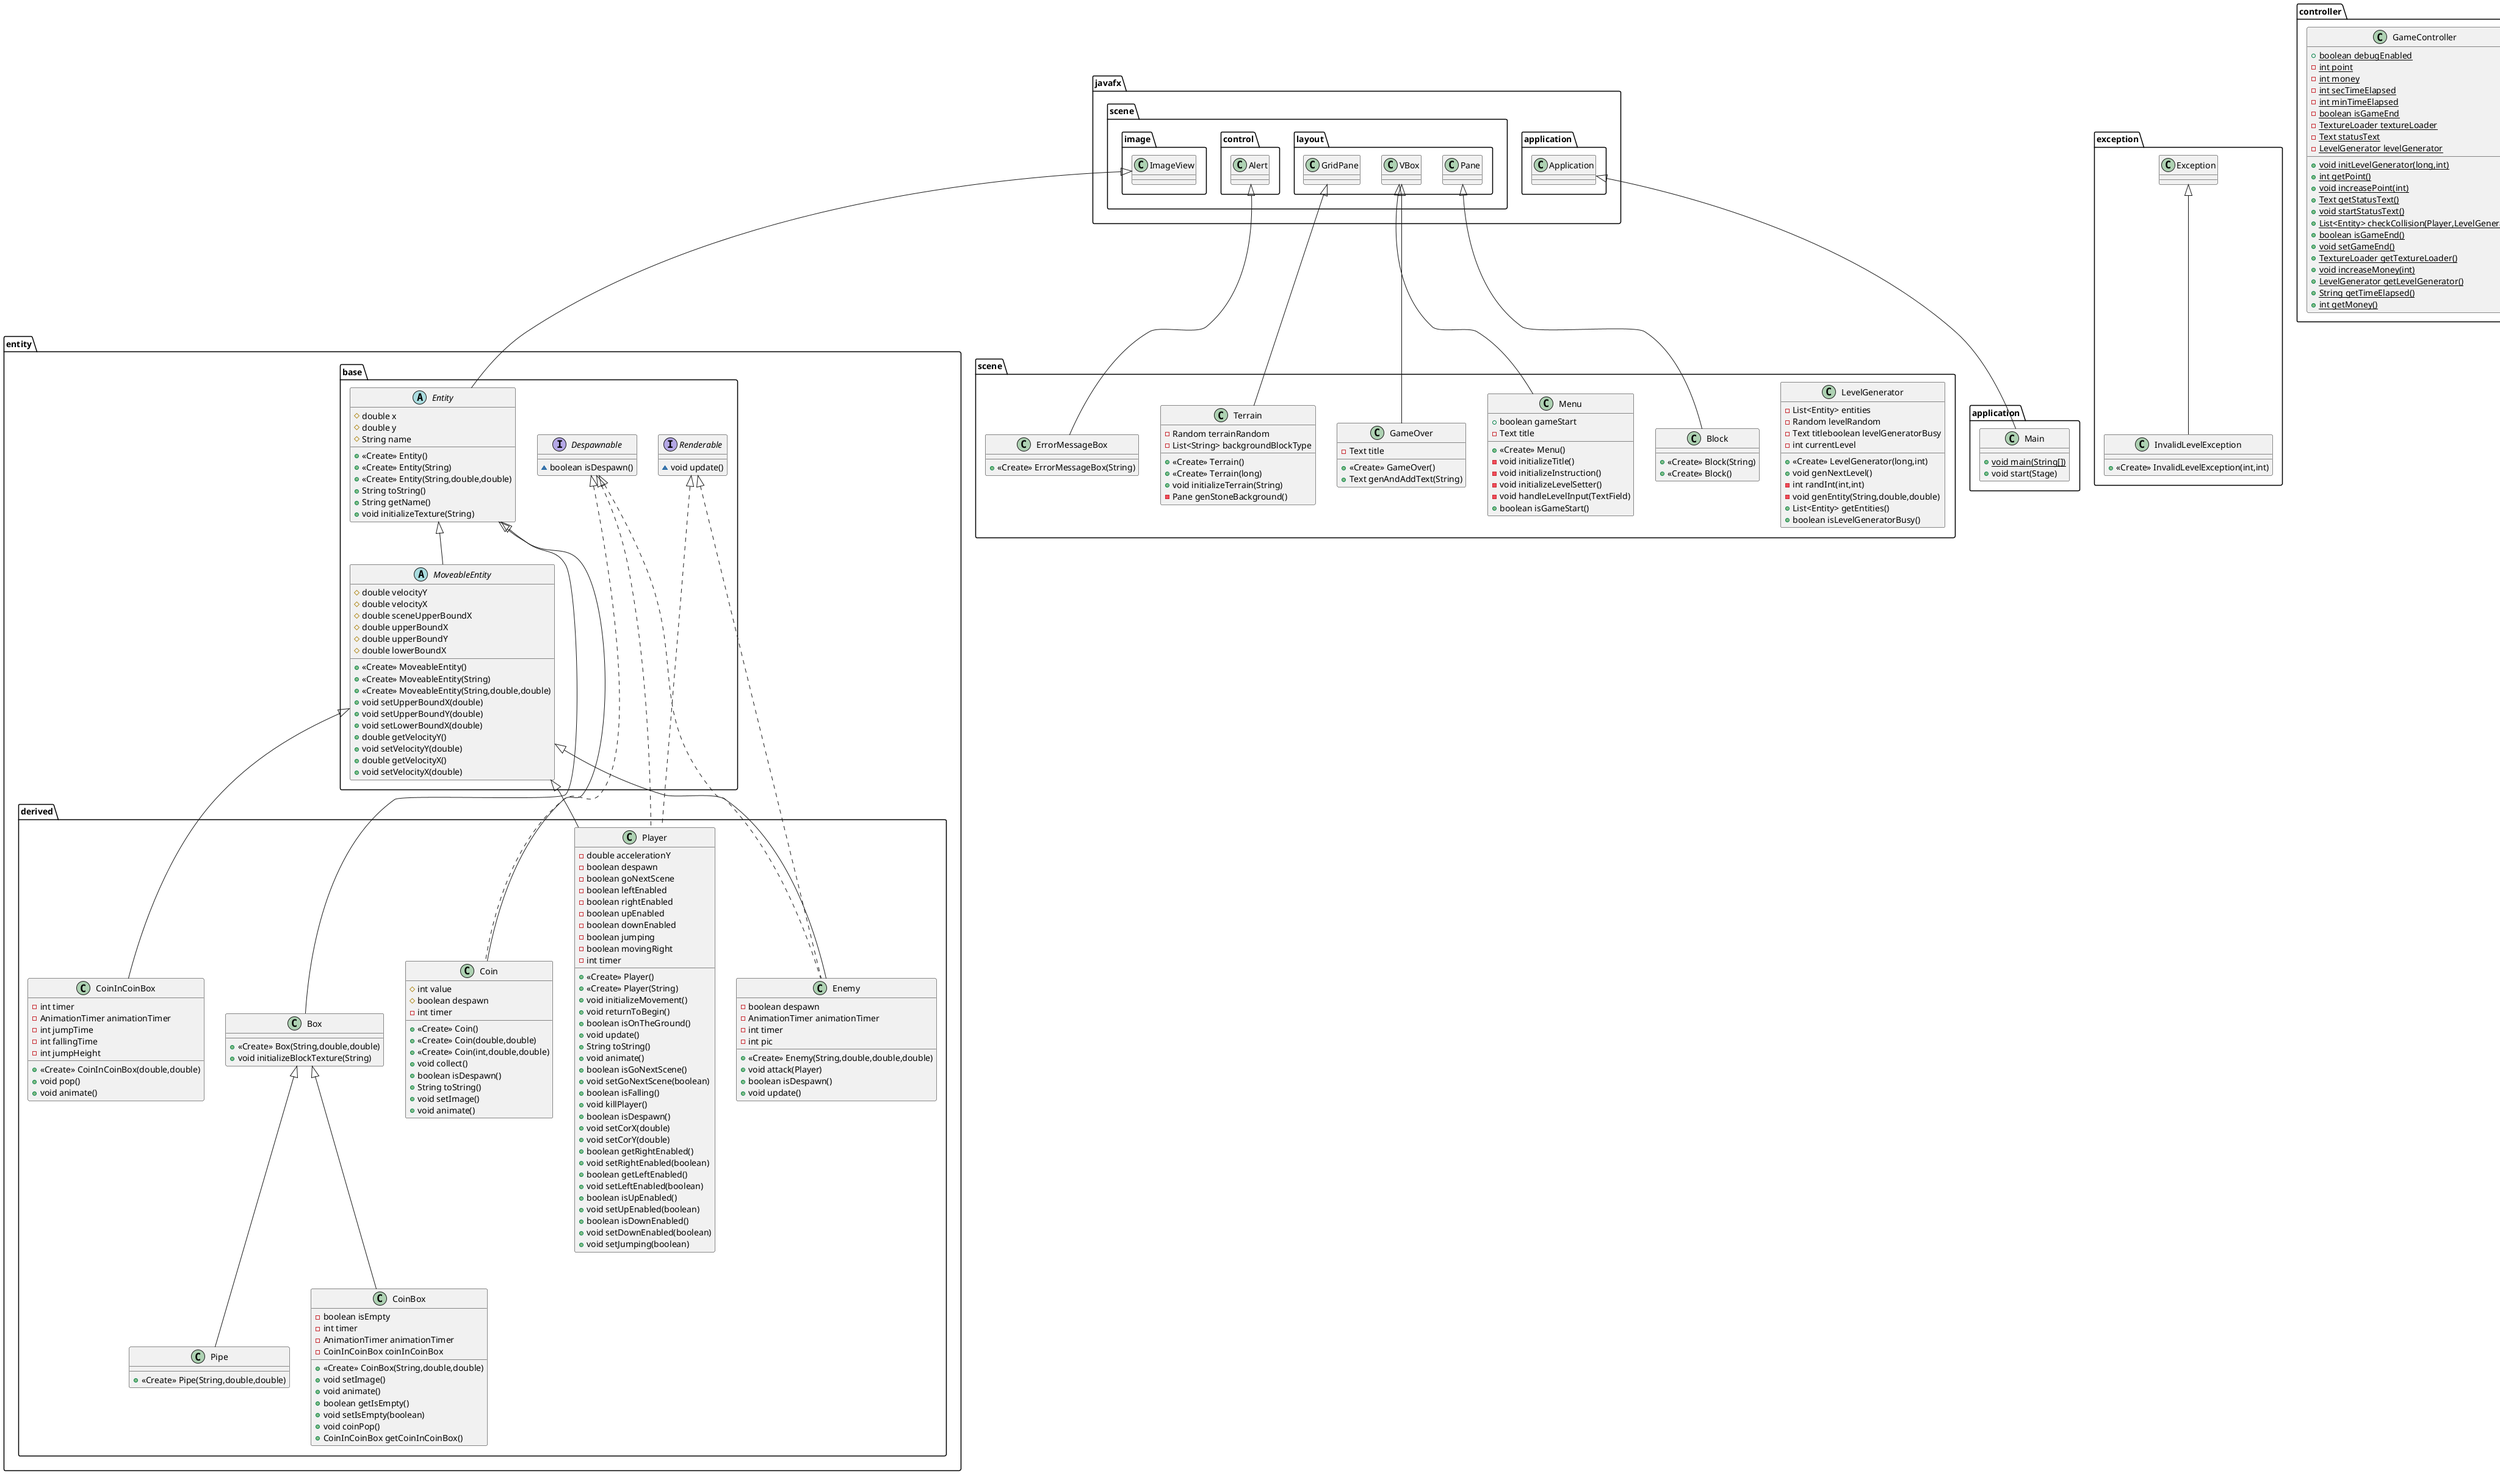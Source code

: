 @startuml
class scene.LevelGenerator {
- List<Entity> entities
- Random levelRandom
- Text titleboolean levelGeneratorBusy
- int currentLevel
+ <<Create>> LevelGenerator(long,int)
+ void genNextLevel()
- int randInt(int,int)
- void genEntity(String,double,double)
+ List<Entity> getEntities()
+ boolean isLevelGeneratorBusy()
}
class exception.InvalidLevelException {
+ <<Create>> InvalidLevelException(int,int)
}
abstract class entity.base.Entity {
# double x
# double y
# String name
+ <<Create>> Entity()
+ <<Create>> Entity(String)
+ <<Create>> Entity(String,double,double)
+ String toString()
+ String getName()
+ void initializeTexture(String)
}
class entity.derived.Box {
+ <<Create>> Box(String,double,double)
+ void initializeBlockTexture(String)
}
class entity.derived.CoinInCoinBox {
- int timer
- AnimationTimer animationTimer
- int jumpTime
- int fallingTime
- int jumpHeight
+ <<Create>> CoinInCoinBox(double,double)
+ void pop()
+ void animate()
}
abstract class entity.base.MoveableEntity {
# double velocityY
# double velocityX
# double sceneUpperBoundX
# double upperBoundX
# double upperBoundY
# double lowerBoundX
+ <<Create>> MoveableEntity()
+ <<Create>> MoveableEntity(String)
+ <<Create>> MoveableEntity(String,double,double)
+ void setUpperBoundX(double)
+ void setUpperBoundY(double)
+ void setLowerBoundX(double)
+ double getVelocityY()
+ void setVelocityY(double)
+ double getVelocityX()
+ void setVelocityX(double)
}
class scene.Block {
+ <<Create>> Block(String)
+ <<Create>> Block()
}
class scene.Menu {
+ boolean gameStart
- Text title
+ <<Create>> Menu()
- void initializeTitle()
- void initializeInstruction()
- void initializeLevelSetter()
- void handleLevelInput(TextField)
+ boolean isGameStart()
}
interface entity.base.Despawnable {
~ boolean isDespawn()
}
class application.Main {
+ {static} void main(String[])
+ void start(Stage)
}
class scene.GameOver {
- Text title
+ <<Create>> GameOver()
+ Text genAndAddText(String)
}
interface entity.base.Renderable {
~ void update()
}
class entity.derived.Coin {
# int value
# boolean despawn
- int timer
+ <<Create>> Coin()
+ <<Create>> Coin(double,double)
+ <<Create>> Coin(int,double,double)
+ void collect()
+ boolean isDespawn()
+ String toString()
+ void setImage()
+ void animate()
}
class entity.derived.Enemy {
- boolean despawn
- AnimationTimer animationTimer
- int timer
- int pic
+ <<Create>> Enemy(String,double,double,double)
+ void attack(Player)
+ boolean isDespawn()
+ void update()
}
class entity.derived.Player {
- double accelerationY
- boolean despawn
- boolean goNextScene
- boolean leftEnabled
- boolean rightEnabled
- boolean upEnabled
- boolean downEnabled
- boolean jumping
- boolean movingRight
- int timer
+ <<Create>> Player()
+ <<Create>> Player(String)
+ void initializeMovement()
+ void returnToBegin()
+ boolean isOnTheGround()
+ void update()
+ String toString()
+ void animate()
+ boolean isGoNextScene()
+ void setGoNextScene(boolean)
+ boolean isFalling()
+ void killPlayer()
+ boolean isDespawn()
+ void setCorX(double)
+ void setCorY(double)
+ boolean getRightEnabled()
+ void setRightEnabled(boolean)
+ boolean getLeftEnabled()
+ void setLeftEnabled(boolean)
+ boolean isUpEnabled()
+ void setUpEnabled(boolean)
+ boolean isDownEnabled()
+ void setDownEnabled(boolean)
+ void setJumping(boolean)
}
class scene.ErrorMessageBox {
+ <<Create>> ErrorMessageBox(String)
}
class controller.TextureLoader {
- Map<String,Image> images
- Map<String,WritableImage> blockImages
- PixelReader blockTextureReader
- Map<String,Pair<Integer,Integer>> minecraftBlockNameToPos
+ <<Create>> TextureLoader()
+ Image getImage(String)
+ WritableImage getBlockImage(String)
}
class controller.GameController {
+ {static} boolean debugEnabled
- {static} int point
- {static} int money
- {static} int secTimeElapsed
- {static} int minTimeElapsed
- {static} boolean isGameEnd
- {static} TextureLoader textureLoader
- {static} Text statusText
- {static} LevelGenerator levelGenerator
+ {static} void initLevelGenerator(long,int)
+ {static} int getPoint()
+ {static} void increasePoint(int)
+ {static} Text getStatusText()
+ {static} void startStatusText()
+ {static} List<Entity> checkCollision(Player,LevelGenerator)
+ {static} boolean isGameEnd()
+ {static} void setGameEnd()
+ {static} TextureLoader getTextureLoader()
+ {static} void increaseMoney(int)
+ {static} LevelGenerator getLevelGenerator()
+ {static} String getTimeElapsed()
+ {static} int getMoney()
}
class scene.Terrain {
- Random terrainRandom
- List<String> backgroundBlockType
+ <<Create>> Terrain()
+ <<Create>> Terrain(long)
+ void initializeTerrain(String)
- Pane genStoneBackground()
}
class entity.derived.Pipe {
+ <<Create>> Pipe(String,double,double)
}
class entity.derived.CoinBox {
- boolean isEmpty
- int timer
- AnimationTimer animationTimer
- CoinInCoinBox coinInCoinBox
+ <<Create>> CoinBox(String,double,double)
+ void setImage()
+ void animate()
+ boolean getIsEmpty()
+ void setIsEmpty(boolean)
+ void coinPop()
+ CoinInCoinBox getCoinInCoinBox()
}


exception.Exception <|-- exception.InvalidLevelException
javafx.scene.image.ImageView <|-- entity.base.Entity
entity.base.Entity <|-- entity.derived.Box
entity.base.MoveableEntity <|-- entity.derived.CoinInCoinBox
entity.base.Entity <|-- entity.base.MoveableEntity
javafx.scene.layout.Pane <|-- scene.Block
javafx.scene.layout.VBox <|-- scene.Menu
javafx.application.Application <|-- application.Main
javafx.scene.layout.VBox <|-- scene.GameOver
entity.base.Despawnable <|.. entity.derived.Coin
entity.base.Entity <|-- entity.derived.Coin
entity.base.Despawnable <|.. entity.derived.Enemy
entity.base.Renderable <|.. entity.derived.Enemy
entity.base.MoveableEntity <|-- entity.derived.Enemy
entity.base.Renderable <|.. entity.derived.Player
entity.base.Despawnable <|.. entity.derived.Player
entity.base.MoveableEntity <|-- entity.derived.Player
javafx.scene.control.Alert <|-- scene.ErrorMessageBox
javafx.scene.layout.GridPane <|-- scene.Terrain
entity.derived.Box <|-- entity.derived.Pipe
entity.derived.Box <|-- entity.derived.CoinBox
@enduml